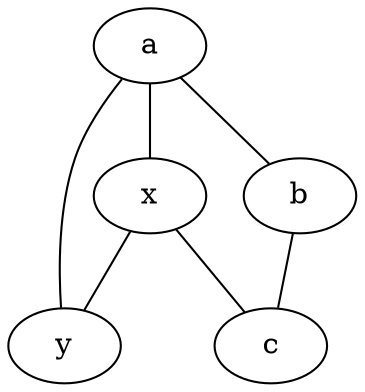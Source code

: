 graph test2 {
       a -- {x y};
       a -- b -- c;
       x -- c [w=10.0];
       x -- y [w=5.0,len=3];
}

